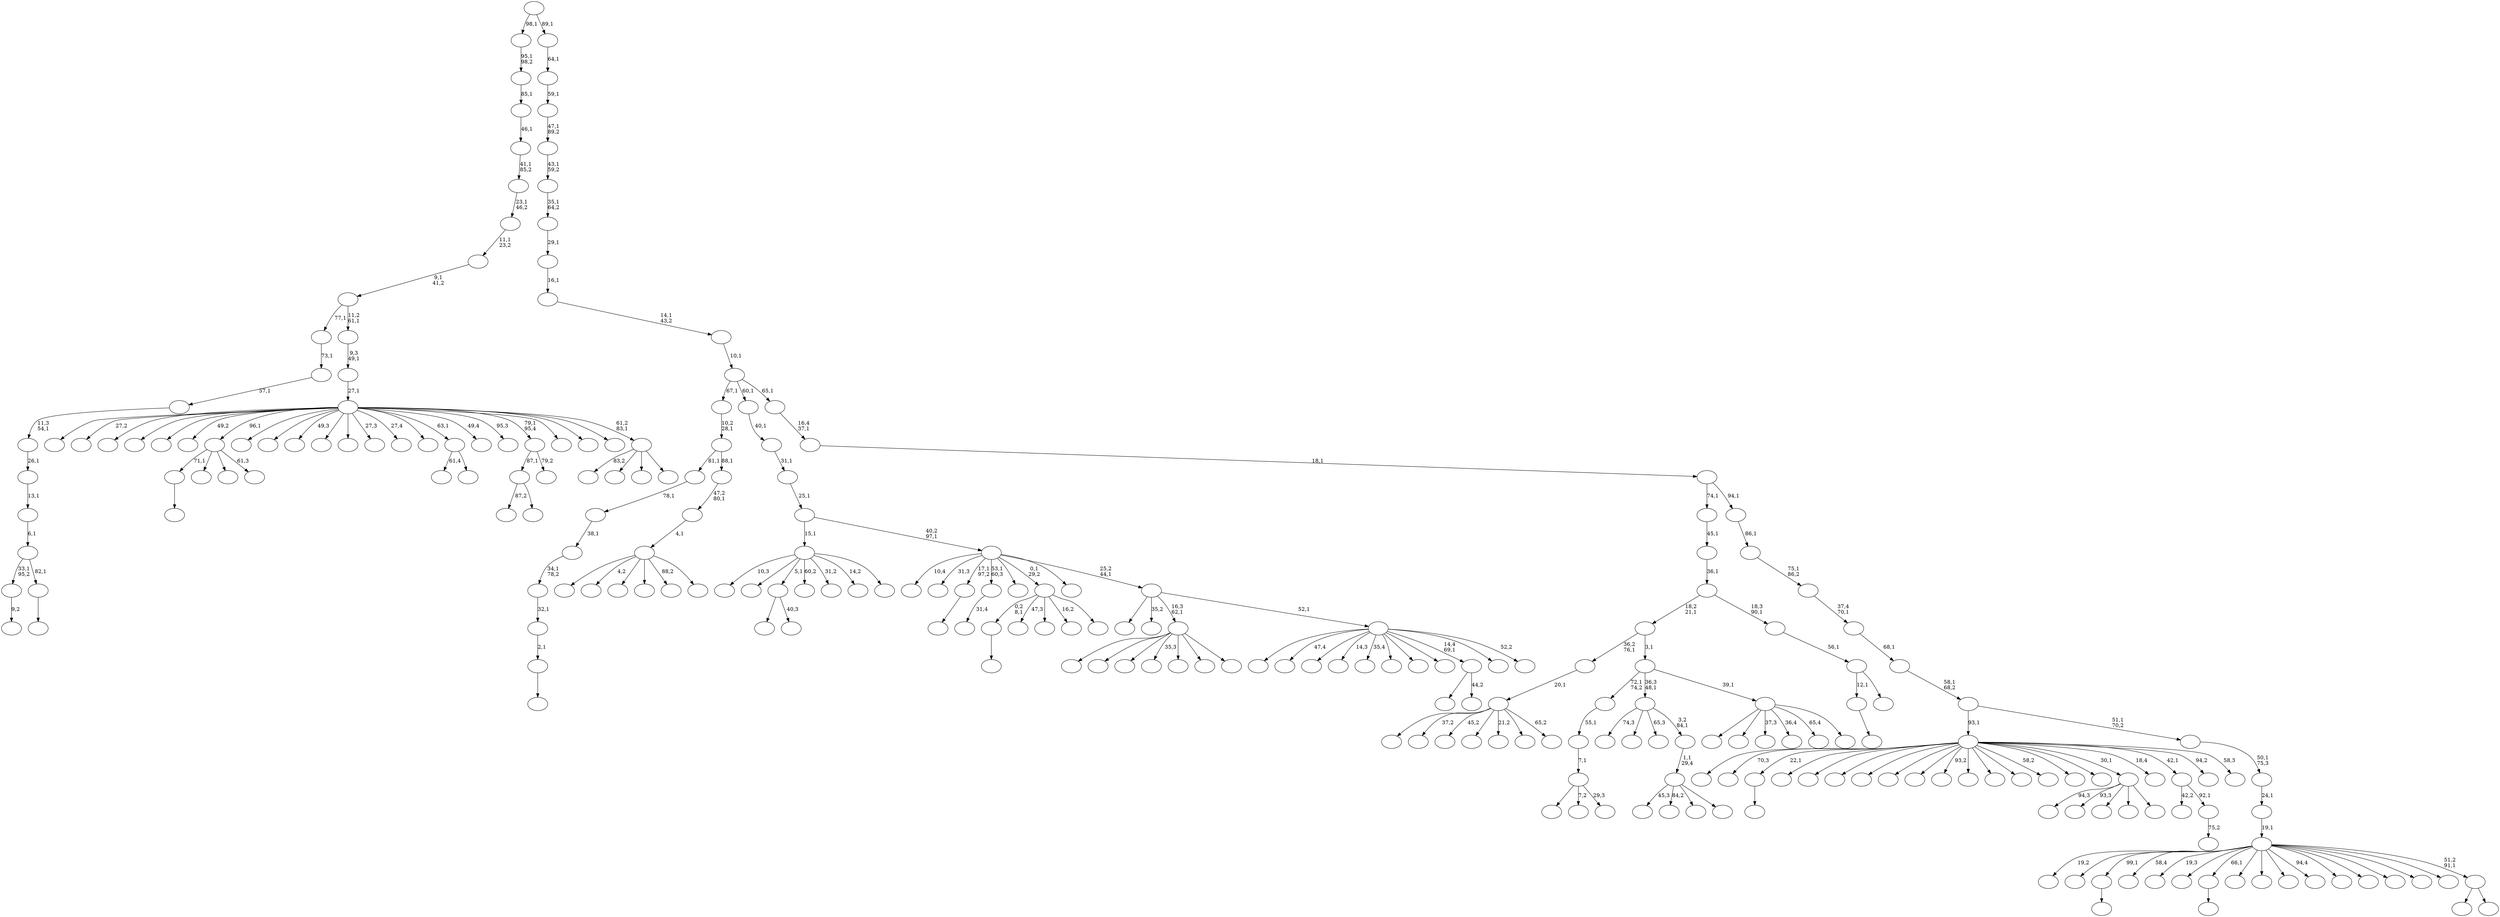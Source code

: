 digraph T {
	250 [label=""]
	249 [label=""]
	248 [label=""]
	247 [label=""]
	246 [label=""]
	245 [label=""]
	244 [label=""]
	243 [label=""]
	242 [label=""]
	241 [label=""]
	240 [label=""]
	239 [label=""]
	238 [label=""]
	237 [label=""]
	236 [label=""]
	235 [label=""]
	234 [label=""]
	233 [label=""]
	232 [label=""]
	231 [label=""]
	230 [label=""]
	229 [label=""]
	228 [label=""]
	227 [label=""]
	226 [label=""]
	225 [label=""]
	224 [label=""]
	223 [label=""]
	222 [label=""]
	221 [label=""]
	220 [label=""]
	219 [label=""]
	218 [label=""]
	217 [label=""]
	216 [label=""]
	215 [label=""]
	214 [label=""]
	213 [label=""]
	212 [label=""]
	211 [label=""]
	210 [label=""]
	209 [label=""]
	208 [label=""]
	207 [label=""]
	206 [label=""]
	205 [label=""]
	204 [label=""]
	203 [label=""]
	202 [label=""]
	201 [label=""]
	200 [label=""]
	199 [label=""]
	198 [label=""]
	197 [label=""]
	196 [label=""]
	195 [label=""]
	194 [label=""]
	193 [label=""]
	192 [label=""]
	191 [label=""]
	190 [label=""]
	189 [label=""]
	188 [label=""]
	187 [label=""]
	186 [label=""]
	185 [label=""]
	184 [label=""]
	183 [label=""]
	182 [label=""]
	181 [label=""]
	180 [label=""]
	179 [label=""]
	178 [label=""]
	177 [label=""]
	176 [label=""]
	175 [label=""]
	174 [label=""]
	173 [label=""]
	172 [label=""]
	171 [label=""]
	170 [label=""]
	169 [label=""]
	168 [label=""]
	167 [label=""]
	166 [label=""]
	165 [label=""]
	164 [label=""]
	163 [label=""]
	162 [label=""]
	161 [label=""]
	160 [label=""]
	159 [label=""]
	158 [label=""]
	157 [label=""]
	156 [label=""]
	155 [label=""]
	154 [label=""]
	153 [label=""]
	152 [label=""]
	151 [label=""]
	150 [label=""]
	149 [label=""]
	148 [label=""]
	147 [label=""]
	146 [label=""]
	145 [label=""]
	144 [label=""]
	143 [label=""]
	142 [label=""]
	141 [label=""]
	140 [label=""]
	139 [label=""]
	138 [label=""]
	137 [label=""]
	136 [label=""]
	135 [label=""]
	134 [label=""]
	133 [label=""]
	132 [label=""]
	131 [label=""]
	130 [label=""]
	129 [label=""]
	128 [label=""]
	127 [label=""]
	126 [label=""]
	125 [label=""]
	124 [label=""]
	123 [label=""]
	122 [label=""]
	121 [label=""]
	120 [label=""]
	119 [label=""]
	118 [label=""]
	117 [label=""]
	116 [label=""]
	115 [label=""]
	114 [label=""]
	113 [label=""]
	112 [label=""]
	111 [label=""]
	110 [label=""]
	109 [label=""]
	108 [label=""]
	107 [label=""]
	106 [label=""]
	105 [label=""]
	104 [label=""]
	103 [label=""]
	102 [label=""]
	101 [label=""]
	100 [label=""]
	99 [label=""]
	98 [label=""]
	97 [label=""]
	96 [label=""]
	95 [label=""]
	94 [label=""]
	93 [label=""]
	92 [label=""]
	91 [label=""]
	90 [label=""]
	89 [label=""]
	88 [label=""]
	87 [label=""]
	86 [label=""]
	85 [label=""]
	84 [label=""]
	83 [label=""]
	82 [label=""]
	81 [label=""]
	80 [label=""]
	79 [label=""]
	78 [label=""]
	77 [label=""]
	76 [label=""]
	75 [label=""]
	74 [label=""]
	73 [label=""]
	72 [label=""]
	71 [label=""]
	70 [label=""]
	69 [label=""]
	68 [label=""]
	67 [label=""]
	66 [label=""]
	65 [label=""]
	64 [label=""]
	63 [label=""]
	62 [label=""]
	61 [label=""]
	60 [label=""]
	59 [label=""]
	58 [label=""]
	57 [label=""]
	56 [label=""]
	55 [label=""]
	54 [label=""]
	53 [label=""]
	52 [label=""]
	51 [label=""]
	50 [label=""]
	49 [label=""]
	48 [label=""]
	47 [label=""]
	46 [label=""]
	45 [label=""]
	44 [label=""]
	43 [label=""]
	42 [label=""]
	41 [label=""]
	40 [label=""]
	39 [label=""]
	38 [label=""]
	37 [label=""]
	36 [label=""]
	35 [label=""]
	34 [label=""]
	33 [label=""]
	32 [label=""]
	31 [label=""]
	30 [label=""]
	29 [label=""]
	28 [label=""]
	27 [label=""]
	26 [label=""]
	25 [label=""]
	24 [label=""]
	23 [label=""]
	22 [label=""]
	21 [label=""]
	20 [label=""]
	19 [label=""]
	18 [label=""]
	17 [label=""]
	16 [label=""]
	15 [label=""]
	14 [label=""]
	13 [label=""]
	12 [label=""]
	11 [label=""]
	10 [label=""]
	9 [label=""]
	8 [label=""]
	7 [label=""]
	6 [label=""]
	5 [label=""]
	4 [label=""]
	3 [label=""]
	2 [label=""]
	1 [label=""]
	0 [label=""]
	243 -> 244 [label=""]
	237 -> 238 [label=""]
	233 -> 247 [label=""]
	233 -> 234 [label="40,3"]
	224 -> 225 [label=""]
	221 -> 222 [label=""]
	219 -> 220 [label=""]
	213 -> 214 [label="9,2"]
	202 -> 203 [label=""]
	199 -> 212 [label=""]
	199 -> 201 [label="7,2"]
	199 -> 200 [label="29,3"]
	198 -> 199 [label="7,1"]
	197 -> 198 [label="55,1"]
	194 -> 195 [label="31,4"]
	187 -> 188 [label=""]
	186 -> 187 [label="2,1"]
	185 -> 186 [label="32,1"]
	184 -> 185 [label="34,1\n78,2"]
	183 -> 184 [label="38,1"]
	182 -> 183 [label="78,1"]
	174 -> 175 [label=""]
	172 -> 173 [label=""]
	171 -> 213 [label="33,1\n95,2"]
	171 -> 172 [label="82,1"]
	170 -> 171 [label="6,1"]
	169 -> 170 [label="13,1"]
	168 -> 169 [label="26,1"]
	167 -> 168 [label="11,3\n54,1"]
	166 -> 167 [label="57,1"]
	165 -> 166 [label="73,1"]
	161 -> 202 [label="71,1"]
	161 -> 191 [label=""]
	161 -> 179 [label=""]
	161 -> 162 [label="61,3"]
	156 -> 243 [label="0,2\n8,1"]
	156 -> 190 [label="47,3"]
	156 -> 176 [label=""]
	156 -> 160 [label="16,2"]
	156 -> 157 [label=""]
	117 -> 226 [label=""]
	117 -> 215 [label="4,2"]
	117 -> 148 [label=""]
	117 -> 133 [label=""]
	117 -> 121 [label="88,2"]
	117 -> 118 [label=""]
	116 -> 117 [label="4,1"]
	115 -> 116 [label="47,2\n80,1"]
	114 -> 182 [label="81,1"]
	114 -> 115 [label="88,1"]
	113 -> 114 [label="10,2\n28,1"]
	108 -> 209 [label="87,2"]
	108 -> 109 [label=""]
	105 -> 131 [label="61,4"]
	105 -> 106 [label=""]
	92 -> 108 [label="87,1"]
	92 -> 93 [label="79,2"]
	87 -> 230 [label="94,3"]
	87 -> 210 [label="93,3"]
	87 -> 178 [label=""]
	87 -> 164 [label=""]
	87 -> 88 [label=""]
	85 -> 207 [label=""]
	85 -> 205 [label="37,2"]
	85 -> 136 [label="45,2"]
	85 -> 134 [label=""]
	85 -> 123 [label="21,2"]
	85 -> 91 [label=""]
	85 -> 86 [label="65,2"]
	84 -> 85 [label="20,1"]
	77 -> 78 [label="75,2"]
	76 -> 242 [label="42,2"]
	76 -> 77 [label="92,1"]
	72 -> 250 [label=""]
	72 -> 228 [label="70,3"]
	72 -> 219 [label="22,1"]
	72 -> 218 [label=""]
	72 -> 216 [label=""]
	72 -> 154 [label=""]
	72 -> 149 [label=""]
	72 -> 138 [label=""]
	72 -> 130 [label=""]
	72 -> 129 [label="93,2"]
	72 -> 128 [label=""]
	72 -> 119 [label=""]
	72 -> 110 [label=""]
	72 -> 107 [label="58,2"]
	72 -> 103 [label=""]
	72 -> 98 [label=""]
	72 -> 87 [label="30,1"]
	72 -> 83 [label="18,4"]
	72 -> 76 [label="42,1"]
	72 -> 74 [label="94,2"]
	72 -> 73 [label="58,3"]
	67 -> 177 [label="45,3"]
	67 -> 100 [label="84,2"]
	67 -> 99 [label=""]
	67 -> 68 [label=""]
	66 -> 67 [label="1,1\n29,4"]
	65 -> 248 [label="74,3"]
	65 -> 152 [label=""]
	65 -> 79 [label="65,3"]
	65 -> 66 [label="3,2\n84,1"]
	63 -> 227 [label=""]
	63 -> 211 [label=""]
	63 -> 153 [label="37,3"]
	63 -> 132 [label="36,4"]
	63 -> 69 [label="65,4"]
	63 -> 64 [label=""]
	62 -> 197 [label="72,1\n74,2"]
	62 -> 65 [label="36,3\n48,1"]
	62 -> 63 [label="39,1"]
	61 -> 84 [label="36,2\n76,1"]
	61 -> 62 [label="3,1"]
	59 -> 224 [label="12,1"]
	59 -> 60 [label=""]
	58 -> 59 [label="56,1"]
	57 -> 61 [label="18,2\n21,1"]
	57 -> 58 [label="18,3\n90,1"]
	56 -> 57 [label="36,1"]
	55 -> 56 [label="45,1"]
	52 -> 241 [label=""]
	52 -> 217 [label=""]
	52 -> 180 [label=""]
	52 -> 141 [label="35,3"]
	52 -> 101 [label=""]
	52 -> 96 [label=""]
	52 -> 53 [label=""]
	50 -> 90 [label=""]
	50 -> 51 [label="44,2"]
	48 -> 249 [label="10,3"]
	48 -> 239 [label=""]
	48 -> 233 [label="5,1"]
	48 -> 122 [label="60,2"]
	48 -> 95 [label="31,2"]
	48 -> 89 [label="14,2"]
	48 -> 49 [label=""]
	45 -> 127 [label="83,2"]
	45 -> 126 [label=""]
	45 -> 104 [label=""]
	45 -> 46 [label=""]
	44 -> 245 [label=""]
	44 -> 232 [label="27,2"]
	44 -> 223 [label=""]
	44 -> 206 [label=""]
	44 -> 204 [label=""]
	44 -> 196 [label="49,2"]
	44 -> 161 [label="96,1"]
	44 -> 158 [label=""]
	44 -> 155 [label=""]
	44 -> 150 [label="49,3"]
	44 -> 145 [label=""]
	44 -> 140 [label=""]
	44 -> 135 [label="27,3"]
	44 -> 124 [label="27,4"]
	44 -> 111 [label=""]
	44 -> 105 [label="63,1"]
	44 -> 102 [label="49,4"]
	44 -> 94 [label="95,3"]
	44 -> 92 [label="79,1\n95,4"]
	44 -> 80 [label=""]
	44 -> 75 [label=""]
	44 -> 71 [label=""]
	44 -> 45 [label="61,2\n83,1"]
	43 -> 44 [label="27,1"]
	42 -> 43 [label="9,3\n49,1"]
	41 -> 165 [label="77,1"]
	41 -> 42 [label="11,2\n61,1"]
	40 -> 41 [label="9,1\n41,2"]
	39 -> 40 [label="11,1\n23,2"]
	38 -> 39 [label="23,1\n46,2"]
	37 -> 38 [label="41,1\n85,2"]
	36 -> 37 [label="46,1"]
	35 -> 36 [label="85,1"]
	34 -> 35 [label="95,1\n98,2"]
	32 -> 208 [label=""]
	32 -> 193 [label="47,4"]
	32 -> 163 [label=""]
	32 -> 151 [label="14,3"]
	32 -> 143 [label="35,4"]
	32 -> 125 [label=""]
	32 -> 112 [label=""]
	32 -> 81 [label=""]
	32 -> 50 [label="14,4\n69,1"]
	32 -> 47 [label=""]
	32 -> 33 [label="52,2"]
	31 -> 231 [label=""]
	31 -> 159 [label="35,2"]
	31 -> 52 [label="16,3\n62,1"]
	31 -> 32 [label="52,1"]
	30 -> 235 [label="10,4"]
	30 -> 229 [label="31,3"]
	30 -> 221 [label="17,1\n97,2"]
	30 -> 194 [label="53,1\n60,3"]
	30 -> 181 [label=""]
	30 -> 156 [label="0,1\n29,2"]
	30 -> 70 [label=""]
	30 -> 31 [label="25,2\n44,1"]
	29 -> 48 [label="15,1"]
	29 -> 30 [label="40,2\n97,1"]
	28 -> 29 [label="25,1"]
	27 -> 28 [label="31,1"]
	26 -> 27 [label="40,1"]
	24 -> 142 [label=""]
	24 -> 25 [label=""]
	23 -> 246 [label="19,2"]
	23 -> 240 [label=""]
	23 -> 237 [label="99,1"]
	23 -> 236 [label="58,4"]
	23 -> 192 [label="19,3"]
	23 -> 189 [label=""]
	23 -> 174 [label="66,1"]
	23 -> 147 [label=""]
	23 -> 146 [label=""]
	23 -> 144 [label=""]
	23 -> 139 [label="94,4"]
	23 -> 137 [label=""]
	23 -> 120 [label=""]
	23 -> 97 [label=""]
	23 -> 82 [label=""]
	23 -> 54 [label=""]
	23 -> 24 [label="51,2\n91,1"]
	22 -> 23 [label="19,1"]
	21 -> 22 [label="24,1"]
	20 -> 21 [label="50,1\n75,3"]
	19 -> 72 [label="93,1"]
	19 -> 20 [label="51,1\n70,2"]
	18 -> 19 [label="58,1\n68,2"]
	17 -> 18 [label="68,1"]
	16 -> 17 [label="37,4\n70,1"]
	15 -> 16 [label="75,1\n86,2"]
	14 -> 15 [label="86,1"]
	13 -> 55 [label="74,1"]
	13 -> 14 [label="94,1"]
	12 -> 13 [label="18,1"]
	11 -> 12 [label="16,4\n37,1"]
	10 -> 113 [label="67,1"]
	10 -> 26 [label="60,1"]
	10 -> 11 [label="65,1"]
	9 -> 10 [label="10,1"]
	8 -> 9 [label="14,1\n43,2"]
	7 -> 8 [label="16,1"]
	6 -> 7 [label="29,1"]
	5 -> 6 [label="35,1\n64,2"]
	4 -> 5 [label="43,1\n59,2"]
	3 -> 4 [label="47,1\n89,2"]
	2 -> 3 [label="59,1"]
	1 -> 2 [label="64,1"]
	0 -> 34 [label="98,1"]
	0 -> 1 [label="89,1"]
}
